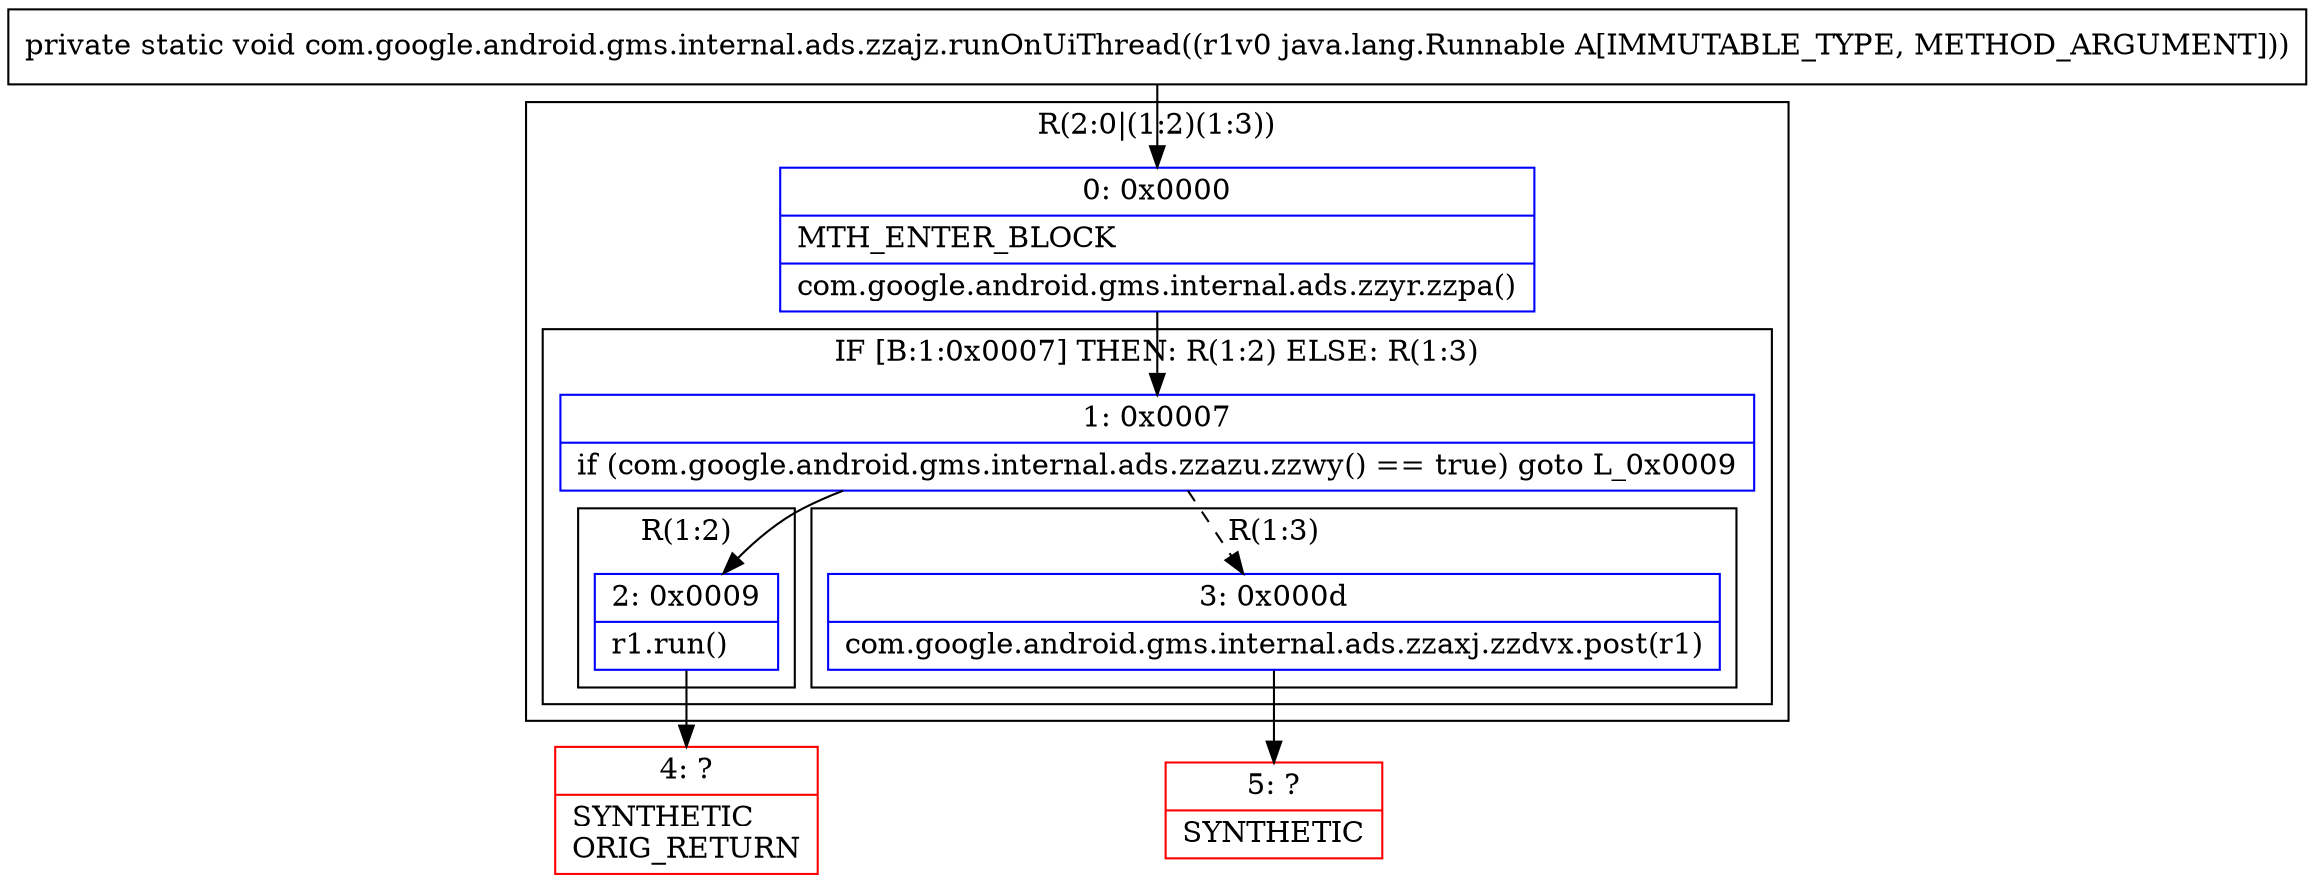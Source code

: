 digraph "CFG forcom.google.android.gms.internal.ads.zzajz.runOnUiThread(Ljava\/lang\/Runnable;)V" {
subgraph cluster_Region_1523900674 {
label = "R(2:0|(1:2)(1:3))";
node [shape=record,color=blue];
Node_0 [shape=record,label="{0\:\ 0x0000|MTH_ENTER_BLOCK\l|com.google.android.gms.internal.ads.zzyr.zzpa()\l}"];
subgraph cluster_IfRegion_1037741458 {
label = "IF [B:1:0x0007] THEN: R(1:2) ELSE: R(1:3)";
node [shape=record,color=blue];
Node_1 [shape=record,label="{1\:\ 0x0007|if (com.google.android.gms.internal.ads.zzazu.zzwy() == true) goto L_0x0009\l}"];
subgraph cluster_Region_1404719852 {
label = "R(1:2)";
node [shape=record,color=blue];
Node_2 [shape=record,label="{2\:\ 0x0009|r1.run()\l}"];
}
subgraph cluster_Region_150569628 {
label = "R(1:3)";
node [shape=record,color=blue];
Node_3 [shape=record,label="{3\:\ 0x000d|com.google.android.gms.internal.ads.zzaxj.zzdvx.post(r1)\l}"];
}
}
}
Node_4 [shape=record,color=red,label="{4\:\ ?|SYNTHETIC\lORIG_RETURN\l}"];
Node_5 [shape=record,color=red,label="{5\:\ ?|SYNTHETIC\l}"];
MethodNode[shape=record,label="{private static void com.google.android.gms.internal.ads.zzajz.runOnUiThread((r1v0 java.lang.Runnable A[IMMUTABLE_TYPE, METHOD_ARGUMENT])) }"];
MethodNode -> Node_0;
Node_0 -> Node_1;
Node_1 -> Node_2;
Node_1 -> Node_3[style=dashed];
Node_2 -> Node_4;
Node_3 -> Node_5;
}

